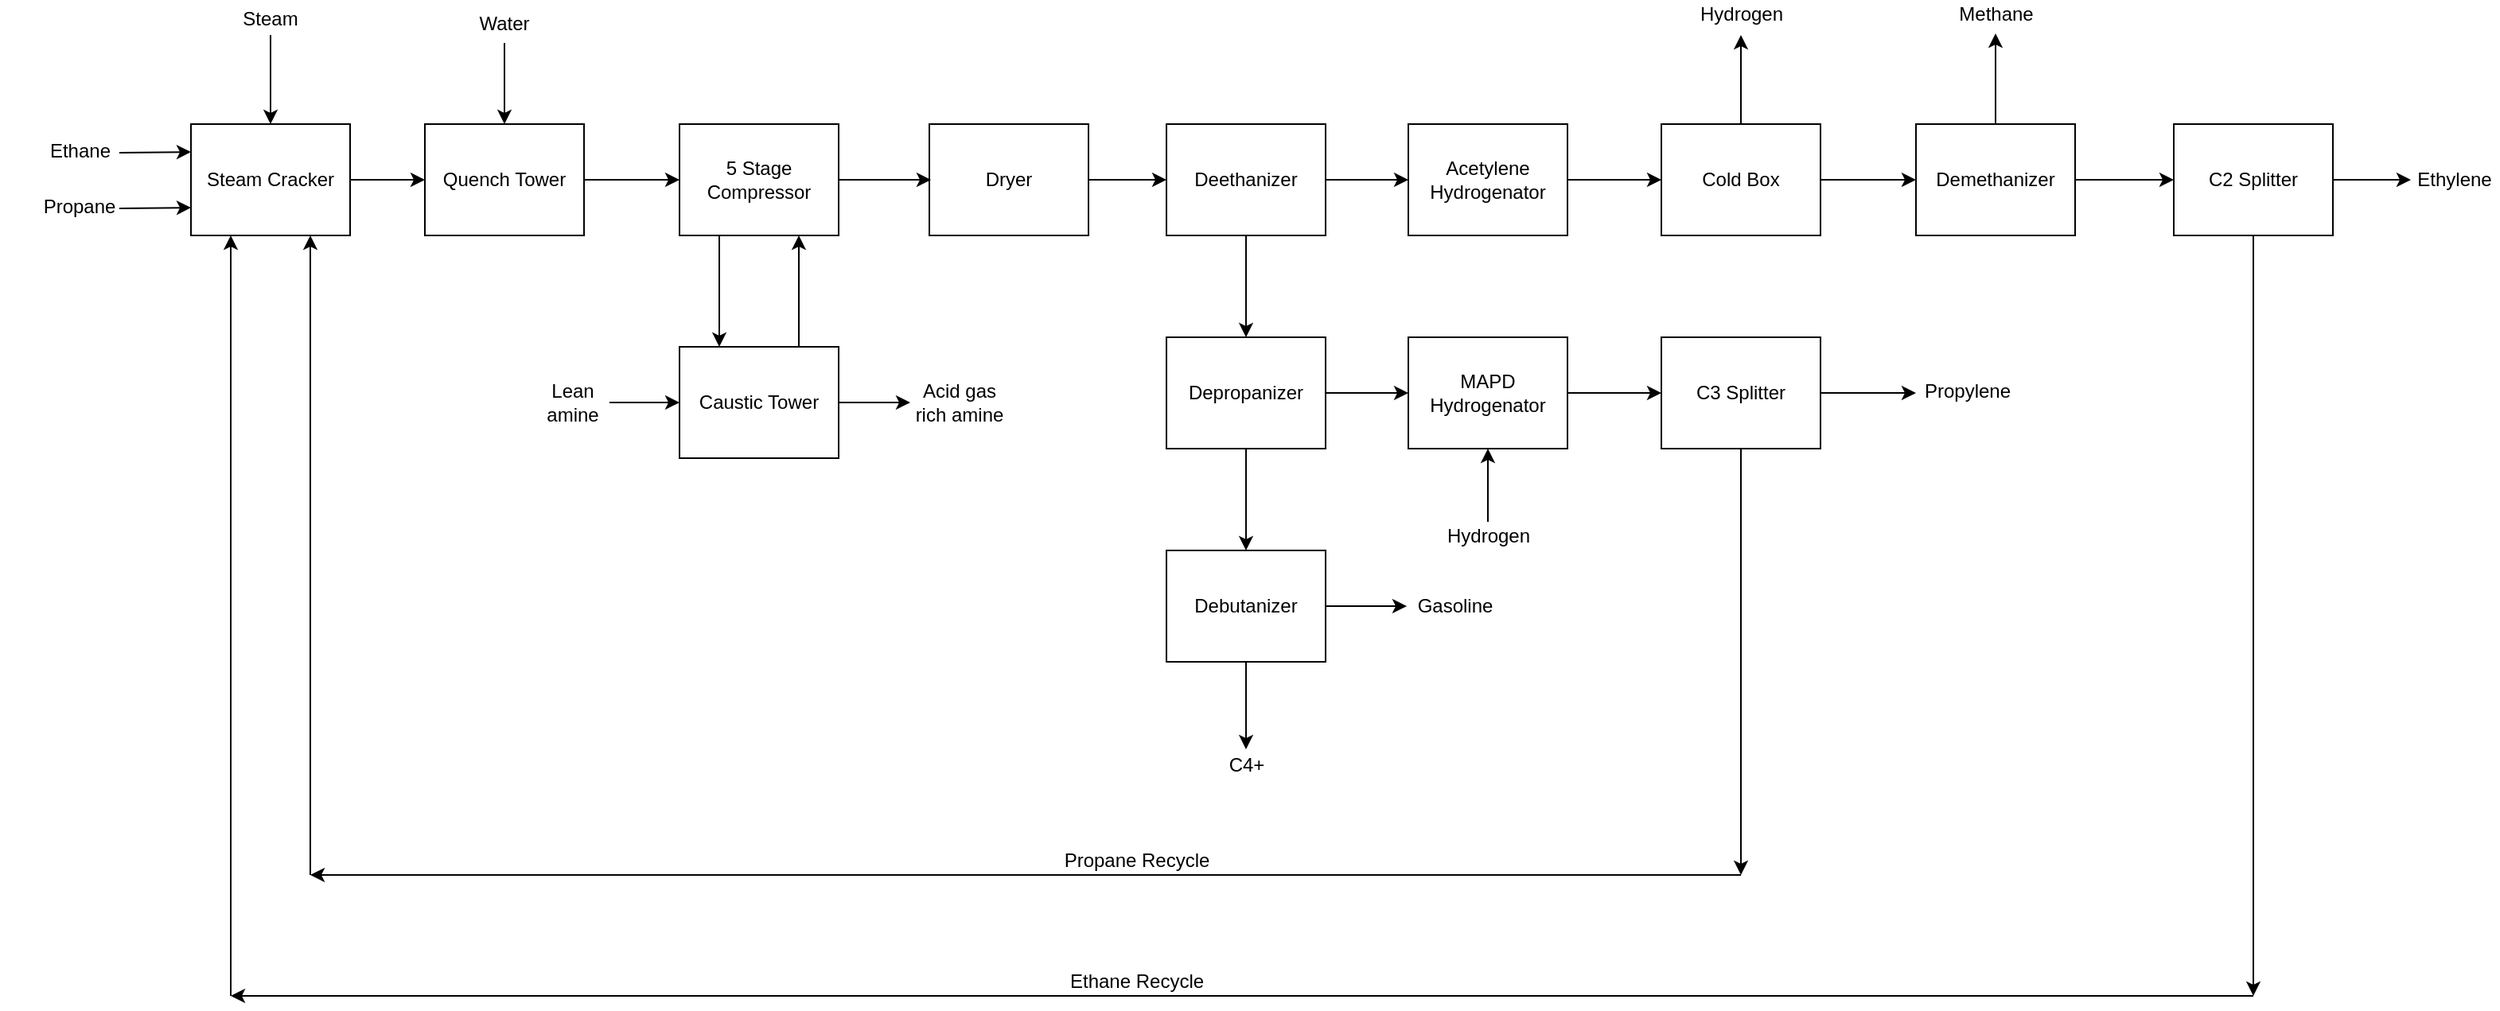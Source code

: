 <mxfile version="13.10.4" type="device"><diagram id="Rsk6IiorEvZPipgeGu77" name="Page-1"><mxGraphModel dx="1972" dy="834" grid="0" gridSize="10" guides="1" tooltips="1" connect="1" arrows="1" fold="1" page="0" pageScale="1" pageWidth="827" pageHeight="1169" background="none" math="0" shadow="0"><root><mxCell id="0"/><mxCell id="1" parent="0"/><mxCell id="NiAOHMUM3ZDg1Gnb6x4Y-1" value="Steam Cracker" style="rounded=0;whiteSpace=wrap;html=1;" parent="1" vertex="1"><mxGeometry x="93" y="210" width="100" height="70" as="geometry"/></mxCell><mxCell id="NiAOHMUM3ZDg1Gnb6x4Y-3" value="Quench Tower" style="rounded=0;whiteSpace=wrap;html=1;" parent="1" vertex="1"><mxGeometry x="240" y="210" width="100" height="70" as="geometry"/></mxCell><mxCell id="NiAOHMUM3ZDg1Gnb6x4Y-4" value="Caustic Tower" style="rounded=0;whiteSpace=wrap;html=1;" parent="1" vertex="1"><mxGeometry x="400" y="350" width="100" height="70" as="geometry"/></mxCell><mxCell id="NiAOHMUM3ZDg1Gnb6x4Y-5" value="5 Stage Compressor" style="rounded=0;whiteSpace=wrap;html=1;" parent="1" vertex="1"><mxGeometry x="400" y="210" width="100" height="70" as="geometry"/></mxCell><mxCell id="NiAOHMUM3ZDg1Gnb6x4Y-7" value="Dryer" style="rounded=0;whiteSpace=wrap;html=1;" parent="1" vertex="1"><mxGeometry x="557" y="210" width="100" height="70" as="geometry"/></mxCell><mxCell id="NiAOHMUM3ZDg1Gnb6x4Y-8" value="" style="endArrow=classic;html=1;exitX=1;exitY=0.5;exitDx=0;exitDy=0;entryX=0;entryY=0.5;entryDx=0;entryDy=0;" parent="1" source="NiAOHMUM3ZDg1Gnb6x4Y-1" target="NiAOHMUM3ZDg1Gnb6x4Y-3" edge="1"><mxGeometry width="50" height="50" relative="1" as="geometry"><mxPoint x="280" y="360" as="sourcePoint"/><mxPoint x="330" y="310" as="targetPoint"/></mxGeometry></mxCell><mxCell id="NiAOHMUM3ZDg1Gnb6x4Y-9" value="" style="endArrow=classic;html=1;exitX=1;exitY=0.5;exitDx=0;exitDy=0;entryX=0;entryY=0.5;entryDx=0;entryDy=0;" parent="1" source="NiAOHMUM3ZDg1Gnb6x4Y-3" target="NiAOHMUM3ZDg1Gnb6x4Y-5" edge="1"><mxGeometry width="50" height="50" relative="1" as="geometry"><mxPoint x="180" y="255" as="sourcePoint"/><mxPoint x="250" y="255" as="targetPoint"/></mxGeometry></mxCell><mxCell id="NiAOHMUM3ZDg1Gnb6x4Y-10" value="" style="endArrow=classic;html=1;entryX=0;entryY=0.75;entryDx=0;entryDy=0;" parent="1" target="NiAOHMUM3ZDg1Gnb6x4Y-1" edge="1"><mxGeometry width="50" height="50" relative="1" as="geometry"><mxPoint x="48" y="263" as="sourcePoint"/><mxPoint x="250" y="255" as="targetPoint"/></mxGeometry></mxCell><mxCell id="NiAOHMUM3ZDg1Gnb6x4Y-12" value="" style="endArrow=classic;html=1;exitX=0.25;exitY=1;exitDx=0;exitDy=0;entryX=0.25;entryY=0;entryDx=0;entryDy=0;entryPerimeter=0;" parent="1" source="NiAOHMUM3ZDg1Gnb6x4Y-5" target="NiAOHMUM3ZDg1Gnb6x4Y-4" edge="1"><mxGeometry width="50" height="50" relative="1" as="geometry"><mxPoint x="540" y="350" as="sourcePoint"/><mxPoint x="590" y="300" as="targetPoint"/></mxGeometry></mxCell><mxCell id="NiAOHMUM3ZDg1Gnb6x4Y-14" value="" style="endArrow=classic;html=1;exitX=0.75;exitY=0;exitDx=0;exitDy=0;entryX=0.75;entryY=1;entryDx=0;entryDy=0;exitPerimeter=0;" parent="1" source="NiAOHMUM3ZDg1Gnb6x4Y-4" target="NiAOHMUM3ZDg1Gnb6x4Y-5" edge="1"><mxGeometry width="50" height="50" relative="1" as="geometry"><mxPoint x="660" y="244.5" as="sourcePoint"/><mxPoint x="710" y="245" as="targetPoint"/></mxGeometry></mxCell><mxCell id="NiAOHMUM3ZDg1Gnb6x4Y-17" value="" style="endArrow=classic;html=1;exitX=1;exitY=0.5;exitDx=0;exitDy=0;" parent="1" source="NiAOHMUM3ZDg1Gnb6x4Y-5" edge="1"><mxGeometry width="50" height="50" relative="1" as="geometry"><mxPoint x="810" y="245" as="sourcePoint"/><mxPoint x="558" y="245" as="targetPoint"/></mxGeometry></mxCell><mxCell id="NiAOHMUM3ZDg1Gnb6x4Y-18" value="" style="endArrow=classic;html=1;entryX=0;entryY=0.25;entryDx=0;entryDy=0;" parent="1" target="NiAOHMUM3ZDg1Gnb6x4Y-1" edge="1"><mxGeometry width="50" height="50" relative="1" as="geometry"><mxPoint x="48" y="228" as="sourcePoint"/><mxPoint x="40" y="240" as="targetPoint"/></mxGeometry></mxCell><mxCell id="NiAOHMUM3ZDg1Gnb6x4Y-19" value="Ethane" style="text;html=1;strokeColor=none;fillColor=none;align=center;verticalAlign=middle;whiteSpace=wrap;rounded=0;" parent="1" vertex="1"><mxGeometry x="-26.5" y="217" width="99" height="20" as="geometry"/></mxCell><mxCell id="NiAOHMUM3ZDg1Gnb6x4Y-20" value="Propane" style="text;html=1;strokeColor=none;fillColor=none;align=center;verticalAlign=middle;whiteSpace=wrap;rounded=0;" parent="1" vertex="1"><mxGeometry x="3" y="252" width="40" height="20" as="geometry"/></mxCell><mxCell id="NiAOHMUM3ZDg1Gnb6x4Y-21" value="" style="endArrow=classic;html=1;entryX=0;entryY=0.5;entryDx=0;entryDy=0;" parent="1" edge="1" target="081zbNOXkSwcDFDouVjm-38"><mxGeometry width="50" height="50" relative="1" as="geometry"><mxPoint x="657" y="245" as="sourcePoint"/><mxPoint x="724" y="245" as="targetPoint"/></mxGeometry></mxCell><mxCell id="NiAOHMUM3ZDg1Gnb6x4Y-24" value="" style="endArrow=classic;html=1;entryX=0;entryY=0.5;entryDx=0;entryDy=0;" parent="1" target="NiAOHMUM3ZDg1Gnb6x4Y-4" edge="1"><mxGeometry width="50" height="50" relative="1" as="geometry"><mxPoint x="356" y="385" as="sourcePoint"/><mxPoint x="250" y="255" as="targetPoint"/></mxGeometry></mxCell><mxCell id="NiAOHMUM3ZDg1Gnb6x4Y-26" value="" style="endArrow=classic;html=1;exitX=1;exitY=0.5;exitDx=0;exitDy=0;" parent="1" source="NiAOHMUM3ZDg1Gnb6x4Y-4" edge="1"><mxGeometry width="50" height="50" relative="1" as="geometry"><mxPoint x="320" y="395" as="sourcePoint"/><mxPoint x="545" y="385" as="targetPoint"/></mxGeometry></mxCell><mxCell id="NiAOHMUM3ZDg1Gnb6x4Y-29" value="Acid gas rich amine" style="text;html=1;strokeColor=none;fillColor=none;align=center;verticalAlign=middle;whiteSpace=wrap;rounded=0;" parent="1" vertex="1"><mxGeometry x="546" y="375" width="60" height="20" as="geometry"/></mxCell><mxCell id="NiAOHMUM3ZDg1Gnb6x4Y-30" value="Lean amine" style="text;html=1;strokeColor=none;fillColor=none;align=center;verticalAlign=middle;whiteSpace=wrap;rounded=0;" parent="1" vertex="1"><mxGeometry x="303" y="365" width="60" height="40" as="geometry"/></mxCell><mxCell id="_lcAORCVevAdkbJ7hy_v-1" value="" style="endArrow=classic;html=1;entryX=0.5;entryY=0;entryDx=0;entryDy=0;" parent="1" target="NiAOHMUM3ZDg1Gnb6x4Y-3" edge="1"><mxGeometry width="50" height="50" relative="1" as="geometry"><mxPoint x="290" y="159" as="sourcePoint"/><mxPoint x="501" y="316" as="targetPoint"/></mxGeometry></mxCell><mxCell id="_lcAORCVevAdkbJ7hy_v-2" value="Water" style="text;html=1;strokeColor=none;fillColor=none;align=center;verticalAlign=middle;whiteSpace=wrap;rounded=0;" parent="1" vertex="1"><mxGeometry x="270" y="137" width="40" height="20" as="geometry"/></mxCell><mxCell id="_lcAORCVevAdkbJ7hy_v-7" value="" style="endArrow=classic;html=1;entryX=0.5;entryY=0;entryDx=0;entryDy=0;exitX=0.5;exitY=1;exitDx=0;exitDy=0;" parent="1" target="NiAOHMUM3ZDg1Gnb6x4Y-1" edge="1" source="_lcAORCVevAdkbJ7hy_v-8"><mxGeometry width="50" height="50" relative="1" as="geometry"><mxPoint x="120" y="158" as="sourcePoint"/><mxPoint x="310" y="230" as="targetPoint"/></mxGeometry></mxCell><mxCell id="_lcAORCVevAdkbJ7hy_v-8" value="Steam" style="text;html=1;strokeColor=none;fillColor=none;align=center;verticalAlign=middle;whiteSpace=wrap;rounded=0;" parent="1" vertex="1"><mxGeometry x="123" y="134" width="40" height="20" as="geometry"/></mxCell><mxCell id="081zbNOXkSwcDFDouVjm-38" value="Deethanizer" style="rounded=0;whiteSpace=wrap;html=1;" vertex="1" parent="1"><mxGeometry x="706" y="210" width="100" height="70" as="geometry"/></mxCell><mxCell id="081zbNOXkSwcDFDouVjm-39" value="Acetylene Hydrogenator" style="rounded=0;whiteSpace=wrap;html=1;" vertex="1" parent="1"><mxGeometry x="858" y="210" width="100" height="70" as="geometry"/></mxCell><mxCell id="081zbNOXkSwcDFDouVjm-41" value="Cold Box" style="rounded=0;whiteSpace=wrap;html=1;" vertex="1" parent="1"><mxGeometry x="1017" y="210" width="100" height="70" as="geometry"/></mxCell><mxCell id="081zbNOXkSwcDFDouVjm-42" value="Demethanizer" style="rounded=0;whiteSpace=wrap;html=1;" vertex="1" parent="1"><mxGeometry x="1177" y="210" width="100" height="70" as="geometry"/></mxCell><mxCell id="081zbNOXkSwcDFDouVjm-43" value="C2 Splitter" style="rounded=0;whiteSpace=wrap;html=1;" vertex="1" parent="1"><mxGeometry x="1339" y="210" width="100" height="70" as="geometry"/></mxCell><mxCell id="081zbNOXkSwcDFDouVjm-44" value="Depropanizer" style="rounded=0;whiteSpace=wrap;html=1;" vertex="1" parent="1"><mxGeometry x="706" y="344" width="100" height="70" as="geometry"/></mxCell><mxCell id="081zbNOXkSwcDFDouVjm-45" value="Debutanizer" style="rounded=0;whiteSpace=wrap;html=1;" vertex="1" parent="1"><mxGeometry x="706" y="478" width="100" height="70" as="geometry"/></mxCell><mxCell id="081zbNOXkSwcDFDouVjm-46" value="MAPD Hydrogenator" style="rounded=0;whiteSpace=wrap;html=1;" vertex="1" parent="1"><mxGeometry x="858" y="344" width="100" height="70" as="geometry"/></mxCell><mxCell id="081zbNOXkSwcDFDouVjm-47" value="C3 Splitter" style="rounded=0;whiteSpace=wrap;html=1;" vertex="1" parent="1"><mxGeometry x="1017" y="344" width="100" height="70" as="geometry"/></mxCell><mxCell id="081zbNOXkSwcDFDouVjm-48" value="" style="endArrow=classic;html=1;exitX=1;exitY=0.5;exitDx=0;exitDy=0;entryX=0;entryY=0.5;entryDx=0;entryDy=0;" edge="1" parent="1" source="081zbNOXkSwcDFDouVjm-38" target="081zbNOXkSwcDFDouVjm-39"><mxGeometry width="50" height="50" relative="1" as="geometry"><mxPoint x="926" y="350" as="sourcePoint"/><mxPoint x="976" y="300" as="targetPoint"/></mxGeometry></mxCell><mxCell id="081zbNOXkSwcDFDouVjm-49" value="" style="endArrow=classic;html=1;exitX=1;exitY=0.5;exitDx=0;exitDy=0;entryX=0;entryY=0.5;entryDx=0;entryDy=0;" edge="1" parent="1" source="081zbNOXkSwcDFDouVjm-39" target="081zbNOXkSwcDFDouVjm-41"><mxGeometry width="50" height="50" relative="1" as="geometry"><mxPoint x="816" y="255" as="sourcePoint"/><mxPoint x="868" y="255" as="targetPoint"/></mxGeometry></mxCell><mxCell id="081zbNOXkSwcDFDouVjm-50" value="" style="endArrow=classic;html=1;exitX=1;exitY=0.5;exitDx=0;exitDy=0;entryX=0;entryY=0.5;entryDx=0;entryDy=0;" edge="1" parent="1" source="081zbNOXkSwcDFDouVjm-41" target="081zbNOXkSwcDFDouVjm-42"><mxGeometry width="50" height="50" relative="1" as="geometry"><mxPoint x="826" y="265" as="sourcePoint"/><mxPoint x="878" y="265" as="targetPoint"/></mxGeometry></mxCell><mxCell id="081zbNOXkSwcDFDouVjm-51" value="" style="endArrow=classic;html=1;exitX=1;exitY=0.5;exitDx=0;exitDy=0;entryX=0;entryY=0.5;entryDx=0;entryDy=0;" edge="1" parent="1" source="081zbNOXkSwcDFDouVjm-42" target="081zbNOXkSwcDFDouVjm-43"><mxGeometry width="50" height="50" relative="1" as="geometry"><mxPoint x="836" y="275" as="sourcePoint"/><mxPoint x="888" y="275" as="targetPoint"/></mxGeometry></mxCell><mxCell id="081zbNOXkSwcDFDouVjm-52" value="" style="endArrow=classic;html=1;exitX=0.5;exitY=1;exitDx=0;exitDy=0;entryX=0.5;entryY=0;entryDx=0;entryDy=0;" edge="1" parent="1" source="081zbNOXkSwcDFDouVjm-38" target="081zbNOXkSwcDFDouVjm-44"><mxGeometry width="50" height="50" relative="1" as="geometry"><mxPoint x="846" y="285" as="sourcePoint"/><mxPoint x="898" y="285" as="targetPoint"/></mxGeometry></mxCell><mxCell id="081zbNOXkSwcDFDouVjm-53" value="" style="endArrow=classic;html=1;exitX=0.5;exitY=1;exitDx=0;exitDy=0;entryX=0.5;entryY=0;entryDx=0;entryDy=0;" edge="1" parent="1" source="081zbNOXkSwcDFDouVjm-44" target="081zbNOXkSwcDFDouVjm-45"><mxGeometry width="50" height="50" relative="1" as="geometry"><mxPoint x="856" y="295" as="sourcePoint"/><mxPoint x="908" y="295" as="targetPoint"/></mxGeometry></mxCell><mxCell id="081zbNOXkSwcDFDouVjm-54" value="" style="endArrow=classic;html=1;exitX=1;exitY=0.5;exitDx=0;exitDy=0;entryX=0;entryY=0.5;entryDx=0;entryDy=0;" edge="1" parent="1" source="081zbNOXkSwcDFDouVjm-44" target="081zbNOXkSwcDFDouVjm-46"><mxGeometry width="50" height="50" relative="1" as="geometry"><mxPoint x="866" y="305" as="sourcePoint"/><mxPoint x="918" y="305" as="targetPoint"/></mxGeometry></mxCell><mxCell id="081zbNOXkSwcDFDouVjm-55" value="" style="endArrow=classic;html=1;exitX=1;exitY=0.5;exitDx=0;exitDy=0;entryX=0;entryY=0.5;entryDx=0;entryDy=0;" edge="1" parent="1" source="081zbNOXkSwcDFDouVjm-46" target="081zbNOXkSwcDFDouVjm-47"><mxGeometry width="50" height="50" relative="1" as="geometry"><mxPoint x="876" y="315" as="sourcePoint"/><mxPoint x="928" y="315" as="targetPoint"/></mxGeometry></mxCell><mxCell id="081zbNOXkSwcDFDouVjm-56" value="" style="endArrow=classic;html=1;entryX=0.5;entryY=1;entryDx=0;entryDy=0;" edge="1" parent="1" target="081zbNOXkSwcDFDouVjm-46"><mxGeometry width="50" height="50" relative="1" as="geometry"><mxPoint x="908" y="460" as="sourcePoint"/><mxPoint x="938" y="325" as="targetPoint"/></mxGeometry></mxCell><mxCell id="081zbNOXkSwcDFDouVjm-57" value="" style="endArrow=classic;html=1;exitX=1;exitY=0.5;exitDx=0;exitDy=0;" edge="1" parent="1" source="081zbNOXkSwcDFDouVjm-45"><mxGeometry width="50" height="50" relative="1" as="geometry"><mxPoint x="896" y="335" as="sourcePoint"/><mxPoint x="857" y="513" as="targetPoint"/></mxGeometry></mxCell><mxCell id="081zbNOXkSwcDFDouVjm-58" value="" style="endArrow=classic;html=1;exitX=0.5;exitY=1;exitDx=0;exitDy=0;" edge="1" parent="1" source="081zbNOXkSwcDFDouVjm-45"><mxGeometry width="50" height="50" relative="1" as="geometry"><mxPoint x="906" y="345" as="sourcePoint"/><mxPoint x="756" y="603" as="targetPoint"/></mxGeometry></mxCell><mxCell id="081zbNOXkSwcDFDouVjm-59" value="" style="endArrow=classic;html=1;exitX=0.5;exitY=0;exitDx=0;exitDy=0;" edge="1" parent="1" source="081zbNOXkSwcDFDouVjm-41"><mxGeometry width="50" height="50" relative="1" as="geometry"><mxPoint x="916" y="355" as="sourcePoint"/><mxPoint x="1067" y="154" as="targetPoint"/></mxGeometry></mxCell><mxCell id="081zbNOXkSwcDFDouVjm-60" value="" style="endArrow=classic;html=1;exitX=0.5;exitY=0;exitDx=0;exitDy=0;" edge="1" parent="1" source="081zbNOXkSwcDFDouVjm-42"><mxGeometry width="50" height="50" relative="1" as="geometry"><mxPoint x="926" y="365" as="sourcePoint"/><mxPoint x="1227" y="153" as="targetPoint"/></mxGeometry></mxCell><mxCell id="081zbNOXkSwcDFDouVjm-61" value="" style="endArrow=classic;html=1;exitX=0.5;exitY=1;exitDx=0;exitDy=0;" edge="1" parent="1" source="081zbNOXkSwcDFDouVjm-43"><mxGeometry width="50" height="50" relative="1" as="geometry"><mxPoint x="936" y="375" as="sourcePoint"/><mxPoint x="1389" y="758" as="targetPoint"/></mxGeometry></mxCell><mxCell id="081zbNOXkSwcDFDouVjm-63" value="" style="endArrow=classic;html=1;exitX=1;exitY=0.5;exitDx=0;exitDy=0;" edge="1" parent="1" source="081zbNOXkSwcDFDouVjm-43"><mxGeometry width="50" height="50" relative="1" as="geometry"><mxPoint x="946" y="385" as="sourcePoint"/><mxPoint x="1488" y="245" as="targetPoint"/></mxGeometry></mxCell><mxCell id="081zbNOXkSwcDFDouVjm-64" value="" style="endArrow=classic;html=1;exitX=0.5;exitY=1;exitDx=0;exitDy=0;" edge="1" parent="1" source="081zbNOXkSwcDFDouVjm-47"><mxGeometry width="50" height="50" relative="1" as="geometry"><mxPoint x="956" y="395" as="sourcePoint"/><mxPoint x="1067" y="682" as="targetPoint"/></mxGeometry></mxCell><mxCell id="081zbNOXkSwcDFDouVjm-65" value="" style="endArrow=classic;html=1;exitX=1;exitY=0.5;exitDx=0;exitDy=0;" edge="1" parent="1" source="081zbNOXkSwcDFDouVjm-47"><mxGeometry width="50" height="50" relative="1" as="geometry"><mxPoint x="966" y="405" as="sourcePoint"/><mxPoint x="1177" y="379" as="targetPoint"/></mxGeometry></mxCell><mxCell id="081zbNOXkSwcDFDouVjm-67" value="Hydrogen" style="text;html=1;align=center;verticalAlign=middle;resizable=0;points=[];autosize=1;" vertex="1" parent="1"><mxGeometry x="1036" y="132" width="62" height="18" as="geometry"/></mxCell><mxCell id="081zbNOXkSwcDFDouVjm-69" value="Methane" style="text;html=1;align=center;verticalAlign=middle;resizable=0;points=[];autosize=1;" vertex="1" parent="1"><mxGeometry x="1198.5" y="132" width="57" height="18" as="geometry"/></mxCell><mxCell id="081zbNOXkSwcDFDouVjm-70" value="Ethylene" style="text;html=1;align=center;verticalAlign=middle;resizable=0;points=[];autosize=1;" vertex="1" parent="1"><mxGeometry x="1486" y="236" width="57" height="18" as="geometry"/></mxCell><mxCell id="081zbNOXkSwcDFDouVjm-71" value="Ethane Recycle" style="text;html=1;align=center;verticalAlign=middle;resizable=0;points=[];autosize=1;" vertex="1" parent="1"><mxGeometry x="640" y="740" width="94" height="18" as="geometry"/></mxCell><mxCell id="081zbNOXkSwcDFDouVjm-72" value="Propylene" style="text;html=1;align=center;verticalAlign=middle;resizable=0;points=[];autosize=1;" vertex="1" parent="1"><mxGeometry x="1177" y="369" width="64" height="18" as="geometry"/></mxCell><mxCell id="081zbNOXkSwcDFDouVjm-73" value="Propane Recycle" style="text;html=1;align=center;verticalAlign=middle;resizable=0;points=[];autosize=1;" vertex="1" parent="1"><mxGeometry x="636.5" y="664" width="101" height="18" as="geometry"/></mxCell><mxCell id="081zbNOXkSwcDFDouVjm-74" value="C4+" style="text;html=1;align=center;verticalAlign=middle;resizable=0;points=[];autosize=1;" vertex="1" parent="1"><mxGeometry x="740" y="604" width="32" height="18" as="geometry"/></mxCell><mxCell id="081zbNOXkSwcDFDouVjm-75" value="Gasoline" style="text;html=1;align=center;verticalAlign=middle;resizable=0;points=[];autosize=1;" vertex="1" parent="1"><mxGeometry x="858" y="504" width="57" height="18" as="geometry"/></mxCell><mxCell id="081zbNOXkSwcDFDouVjm-76" value="Hydrogen" style="text;html=1;align=center;verticalAlign=middle;resizable=0;points=[];autosize=1;" vertex="1" parent="1"><mxGeometry x="877" y="460" width="62" height="18" as="geometry"/></mxCell><mxCell id="081zbNOXkSwcDFDouVjm-77" value="" style="endArrow=classic;html=1;" edge="1" parent="1"><mxGeometry width="50" height="50" relative="1" as="geometry"><mxPoint x="1067" y="682" as="sourcePoint"/><mxPoint x="168" y="682" as="targetPoint"/></mxGeometry></mxCell><mxCell id="081zbNOXkSwcDFDouVjm-78" value="" style="endArrow=classic;html=1;entryX=0.75;entryY=1;entryDx=0;entryDy=0;" edge="1" parent="1" target="NiAOHMUM3ZDg1Gnb6x4Y-1"><mxGeometry width="50" height="50" relative="1" as="geometry"><mxPoint x="168" y="682" as="sourcePoint"/><mxPoint x="1087" y="704" as="targetPoint"/></mxGeometry></mxCell><mxCell id="081zbNOXkSwcDFDouVjm-79" value="" style="endArrow=classic;html=1;" edge="1" parent="1"><mxGeometry width="50" height="50" relative="1" as="geometry"><mxPoint x="1389" y="758" as="sourcePoint"/><mxPoint x="118" y="758" as="targetPoint"/></mxGeometry></mxCell><mxCell id="081zbNOXkSwcDFDouVjm-80" value="" style="endArrow=classic;html=1;entryX=0.25;entryY=1;entryDx=0;entryDy=0;" edge="1" parent="1" target="NiAOHMUM3ZDg1Gnb6x4Y-1"><mxGeometry width="50" height="50" relative="1" as="geometry"><mxPoint x="118" y="758" as="sourcePoint"/><mxPoint x="1107" y="724" as="targetPoint"/></mxGeometry></mxCell></root></mxGraphModel></diagram></mxfile>